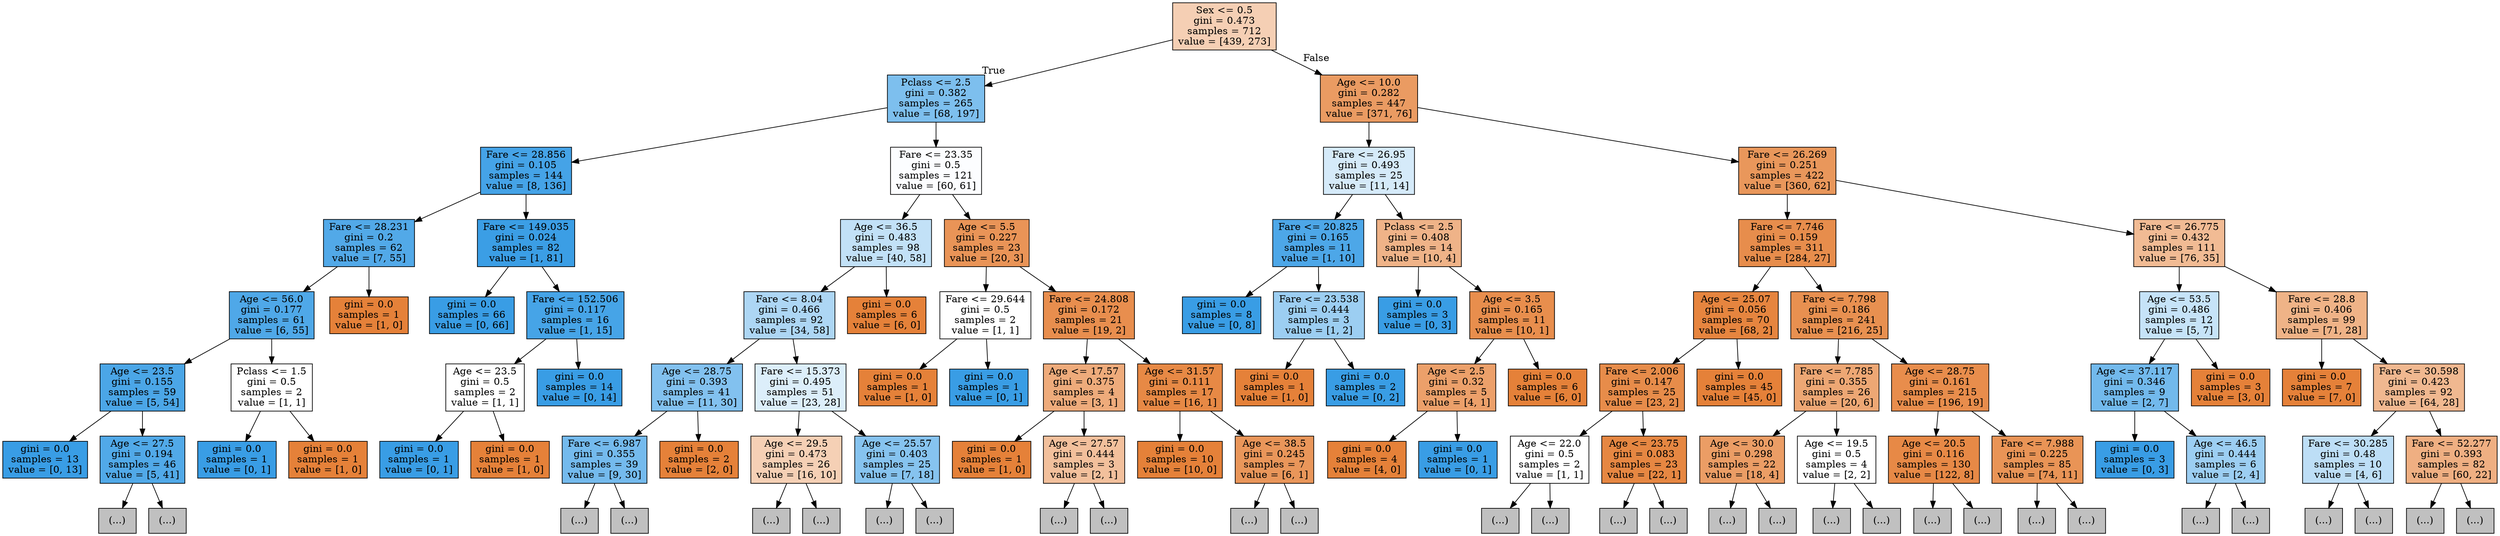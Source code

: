 digraph Tree {
node [shape=box, style="filled", color="black"] ;
0 [label="Sex <= 0.5\ngini = 0.473\nsamples = 712\nvalue = [439, 273]", fillcolor="#f5cfb4"] ;
1 [label="Pclass <= 2.5\ngini = 0.382\nsamples = 265\nvalue = [68, 197]", fillcolor="#7dbfee"] ;
0 -> 1 [labeldistance=2.5, labelangle=45, headlabel="True"] ;
2 [label="Fare <= 28.856\ngini = 0.105\nsamples = 144\nvalue = [8, 136]", fillcolor="#45a3e7"] ;
1 -> 2 ;
3 [label="Fare <= 28.231\ngini = 0.2\nsamples = 62\nvalue = [7, 55]", fillcolor="#52a9e8"] ;
2 -> 3 ;
4 [label="Age <= 56.0\ngini = 0.177\nsamples = 61\nvalue = [6, 55]", fillcolor="#4fa8e8"] ;
3 -> 4 ;
5 [label="Age <= 23.5\ngini = 0.155\nsamples = 59\nvalue = [5, 54]", fillcolor="#4ba6e7"] ;
4 -> 5 ;
6 [label="gini = 0.0\nsamples = 13\nvalue = [0, 13]", fillcolor="#399de5"] ;
5 -> 6 ;
7 [label="Age <= 27.5\ngini = 0.194\nsamples = 46\nvalue = [5, 41]", fillcolor="#51a9e8"] ;
5 -> 7 ;
8 [label="(...)", fillcolor="#C0C0C0"] ;
7 -> 8 ;
15 [label="(...)", fillcolor="#C0C0C0"] ;
7 -> 15 ;
26 [label="Pclass <= 1.5\ngini = 0.5\nsamples = 2\nvalue = [1, 1]", fillcolor="#ffffff"] ;
4 -> 26 ;
27 [label="gini = 0.0\nsamples = 1\nvalue = [0, 1]", fillcolor="#399de5"] ;
26 -> 27 ;
28 [label="gini = 0.0\nsamples = 1\nvalue = [1, 0]", fillcolor="#e58139"] ;
26 -> 28 ;
29 [label="gini = 0.0\nsamples = 1\nvalue = [1, 0]", fillcolor="#e58139"] ;
3 -> 29 ;
30 [label="Fare <= 149.035\ngini = 0.024\nsamples = 82\nvalue = [1, 81]", fillcolor="#3b9ee5"] ;
2 -> 30 ;
31 [label="gini = 0.0\nsamples = 66\nvalue = [0, 66]", fillcolor="#399de5"] ;
30 -> 31 ;
32 [label="Fare <= 152.506\ngini = 0.117\nsamples = 16\nvalue = [1, 15]", fillcolor="#46a4e7"] ;
30 -> 32 ;
33 [label="Age <= 23.5\ngini = 0.5\nsamples = 2\nvalue = [1, 1]", fillcolor="#ffffff"] ;
32 -> 33 ;
34 [label="gini = 0.0\nsamples = 1\nvalue = [0, 1]", fillcolor="#399de5"] ;
33 -> 34 ;
35 [label="gini = 0.0\nsamples = 1\nvalue = [1, 0]", fillcolor="#e58139"] ;
33 -> 35 ;
36 [label="gini = 0.0\nsamples = 14\nvalue = [0, 14]", fillcolor="#399de5"] ;
32 -> 36 ;
37 [label="Fare <= 23.35\ngini = 0.5\nsamples = 121\nvalue = [60, 61]", fillcolor="#fcfdff"] ;
1 -> 37 ;
38 [label="Age <= 36.5\ngini = 0.483\nsamples = 98\nvalue = [40, 58]", fillcolor="#c2e1f7"] ;
37 -> 38 ;
39 [label="Fare <= 8.04\ngini = 0.466\nsamples = 92\nvalue = [34, 58]", fillcolor="#add6f4"] ;
38 -> 39 ;
40 [label="Age <= 28.75\ngini = 0.393\nsamples = 41\nvalue = [11, 30]", fillcolor="#82c1ef"] ;
39 -> 40 ;
41 [label="Fare <= 6.987\ngini = 0.355\nsamples = 39\nvalue = [9, 30]", fillcolor="#74baed"] ;
40 -> 41 ;
42 [label="(...)", fillcolor="#C0C0C0"] ;
41 -> 42 ;
43 [label="(...)", fillcolor="#C0C0C0"] ;
41 -> 43 ;
66 [label="gini = 0.0\nsamples = 2\nvalue = [2, 0]", fillcolor="#e58139"] ;
40 -> 66 ;
67 [label="Fare <= 15.373\ngini = 0.495\nsamples = 51\nvalue = [23, 28]", fillcolor="#dceefa"] ;
39 -> 67 ;
68 [label="Age <= 29.5\ngini = 0.473\nsamples = 26\nvalue = [16, 10]", fillcolor="#f5d0b5"] ;
67 -> 68 ;
69 [label="(...)", fillcolor="#C0C0C0"] ;
68 -> 69 ;
86 [label="(...)", fillcolor="#C0C0C0"] ;
68 -> 86 ;
87 [label="Age <= 25.57\ngini = 0.403\nsamples = 25\nvalue = [7, 18]", fillcolor="#86c3ef"] ;
67 -> 87 ;
88 [label="(...)", fillcolor="#C0C0C0"] ;
87 -> 88 ;
93 [label="(...)", fillcolor="#C0C0C0"] ;
87 -> 93 ;
100 [label="gini = 0.0\nsamples = 6\nvalue = [6, 0]", fillcolor="#e58139"] ;
38 -> 100 ;
101 [label="Age <= 5.5\ngini = 0.227\nsamples = 23\nvalue = [20, 3]", fillcolor="#e99457"] ;
37 -> 101 ;
102 [label="Fare <= 29.644\ngini = 0.5\nsamples = 2\nvalue = [1, 1]", fillcolor="#ffffff"] ;
101 -> 102 ;
103 [label="gini = 0.0\nsamples = 1\nvalue = [1, 0]", fillcolor="#e58139"] ;
102 -> 103 ;
104 [label="gini = 0.0\nsamples = 1\nvalue = [0, 1]", fillcolor="#399de5"] ;
102 -> 104 ;
105 [label="Fare <= 24.808\ngini = 0.172\nsamples = 21\nvalue = [19, 2]", fillcolor="#e88e4e"] ;
101 -> 105 ;
106 [label="Age <= 17.57\ngini = 0.375\nsamples = 4\nvalue = [3, 1]", fillcolor="#eeab7b"] ;
105 -> 106 ;
107 [label="gini = 0.0\nsamples = 1\nvalue = [1, 0]", fillcolor="#e58139"] ;
106 -> 107 ;
108 [label="Age <= 27.57\ngini = 0.444\nsamples = 3\nvalue = [2, 1]", fillcolor="#f2c09c"] ;
106 -> 108 ;
109 [label="(...)", fillcolor="#C0C0C0"] ;
108 -> 109 ;
112 [label="(...)", fillcolor="#C0C0C0"] ;
108 -> 112 ;
113 [label="Age <= 31.57\ngini = 0.111\nsamples = 17\nvalue = [16, 1]", fillcolor="#e78945"] ;
105 -> 113 ;
114 [label="gini = 0.0\nsamples = 10\nvalue = [10, 0]", fillcolor="#e58139"] ;
113 -> 114 ;
115 [label="Age <= 38.5\ngini = 0.245\nsamples = 7\nvalue = [6, 1]", fillcolor="#e9965a"] ;
113 -> 115 ;
116 [label="(...)", fillcolor="#C0C0C0"] ;
115 -> 116 ;
117 [label="(...)", fillcolor="#C0C0C0"] ;
115 -> 117 ;
118 [label="Age <= 10.0\ngini = 0.282\nsamples = 447\nvalue = [371, 76]", fillcolor="#ea9b62"] ;
0 -> 118 [labeldistance=2.5, labelangle=-45, headlabel="False"] ;
119 [label="Fare <= 26.95\ngini = 0.493\nsamples = 25\nvalue = [11, 14]", fillcolor="#d5eaf9"] ;
118 -> 119 ;
120 [label="Fare <= 20.825\ngini = 0.165\nsamples = 11\nvalue = [1, 10]", fillcolor="#4da7e8"] ;
119 -> 120 ;
121 [label="gini = 0.0\nsamples = 8\nvalue = [0, 8]", fillcolor="#399de5"] ;
120 -> 121 ;
122 [label="Fare <= 23.538\ngini = 0.444\nsamples = 3\nvalue = [1, 2]", fillcolor="#9ccef2"] ;
120 -> 122 ;
123 [label="gini = 0.0\nsamples = 1\nvalue = [1, 0]", fillcolor="#e58139"] ;
122 -> 123 ;
124 [label="gini = 0.0\nsamples = 2\nvalue = [0, 2]", fillcolor="#399de5"] ;
122 -> 124 ;
125 [label="Pclass <= 2.5\ngini = 0.408\nsamples = 14\nvalue = [10, 4]", fillcolor="#efb388"] ;
119 -> 125 ;
126 [label="gini = 0.0\nsamples = 3\nvalue = [0, 3]", fillcolor="#399de5"] ;
125 -> 126 ;
127 [label="Age <= 3.5\ngini = 0.165\nsamples = 11\nvalue = [10, 1]", fillcolor="#e88e4d"] ;
125 -> 127 ;
128 [label="Age <= 2.5\ngini = 0.32\nsamples = 5\nvalue = [4, 1]", fillcolor="#eca06a"] ;
127 -> 128 ;
129 [label="gini = 0.0\nsamples = 4\nvalue = [4, 0]", fillcolor="#e58139"] ;
128 -> 129 ;
130 [label="gini = 0.0\nsamples = 1\nvalue = [0, 1]", fillcolor="#399de5"] ;
128 -> 130 ;
131 [label="gini = 0.0\nsamples = 6\nvalue = [6, 0]", fillcolor="#e58139"] ;
127 -> 131 ;
132 [label="Fare <= 26.269\ngini = 0.251\nsamples = 422\nvalue = [360, 62]", fillcolor="#e9975b"] ;
118 -> 132 ;
133 [label="Fare <= 7.746\ngini = 0.159\nsamples = 311\nvalue = [284, 27]", fillcolor="#e78d4c"] ;
132 -> 133 ;
134 [label="Age <= 25.07\ngini = 0.056\nsamples = 70\nvalue = [68, 2]", fillcolor="#e6853f"] ;
133 -> 134 ;
135 [label="Fare <= 2.006\ngini = 0.147\nsamples = 25\nvalue = [23, 2]", fillcolor="#e78c4a"] ;
134 -> 135 ;
136 [label="Age <= 22.0\ngini = 0.5\nsamples = 2\nvalue = [1, 1]", fillcolor="#ffffff"] ;
135 -> 136 ;
137 [label="(...)", fillcolor="#C0C0C0"] ;
136 -> 137 ;
138 [label="(...)", fillcolor="#C0C0C0"] ;
136 -> 138 ;
139 [label="Age <= 23.75\ngini = 0.083\nsamples = 23\nvalue = [22, 1]", fillcolor="#e68742"] ;
135 -> 139 ;
140 [label="(...)", fillcolor="#C0C0C0"] ;
139 -> 140 ;
141 [label="(...)", fillcolor="#C0C0C0"] ;
139 -> 141 ;
146 [label="gini = 0.0\nsamples = 45\nvalue = [45, 0]", fillcolor="#e58139"] ;
134 -> 146 ;
147 [label="Fare <= 7.798\ngini = 0.186\nsamples = 241\nvalue = [216, 25]", fillcolor="#e89050"] ;
133 -> 147 ;
148 [label="Fare <= 7.785\ngini = 0.355\nsamples = 26\nvalue = [20, 6]", fillcolor="#eda774"] ;
147 -> 148 ;
149 [label="Age <= 30.0\ngini = 0.298\nsamples = 22\nvalue = [18, 4]", fillcolor="#eb9d65"] ;
148 -> 149 ;
150 [label="(...)", fillcolor="#C0C0C0"] ;
149 -> 150 ;
163 [label="(...)", fillcolor="#C0C0C0"] ;
149 -> 163 ;
164 [label="Age <= 19.5\ngini = 0.5\nsamples = 4\nvalue = [2, 2]", fillcolor="#ffffff"] ;
148 -> 164 ;
165 [label="(...)", fillcolor="#C0C0C0"] ;
164 -> 165 ;
166 [label="(...)", fillcolor="#C0C0C0"] ;
164 -> 166 ;
171 [label="Age <= 28.75\ngini = 0.161\nsamples = 215\nvalue = [196, 19]", fillcolor="#e88d4c"] ;
147 -> 171 ;
172 [label="Age <= 20.5\ngini = 0.116\nsamples = 130\nvalue = [122, 8]", fillcolor="#e78946"] ;
171 -> 172 ;
173 [label="(...)", fillcolor="#C0C0C0"] ;
172 -> 173 ;
190 [label="(...)", fillcolor="#C0C0C0"] ;
172 -> 190 ;
199 [label="Fare <= 7.988\ngini = 0.225\nsamples = 85\nvalue = [74, 11]", fillcolor="#e99456"] ;
171 -> 199 ;
200 [label="(...)", fillcolor="#C0C0C0"] ;
199 -> 200 ;
219 [label="(...)", fillcolor="#C0C0C0"] ;
199 -> 219 ;
244 [label="Fare <= 26.775\ngini = 0.432\nsamples = 111\nvalue = [76, 35]", fillcolor="#f1bb94"] ;
132 -> 244 ;
245 [label="Age <= 53.5\ngini = 0.486\nsamples = 12\nvalue = [5, 7]", fillcolor="#c6e3f8"] ;
244 -> 245 ;
246 [label="Age <= 37.117\ngini = 0.346\nsamples = 9\nvalue = [2, 7]", fillcolor="#72b9ec"] ;
245 -> 246 ;
247 [label="gini = 0.0\nsamples = 3\nvalue = [0, 3]", fillcolor="#399de5"] ;
246 -> 247 ;
248 [label="Age <= 46.5\ngini = 0.444\nsamples = 6\nvalue = [2, 4]", fillcolor="#9ccef2"] ;
246 -> 248 ;
249 [label="(...)", fillcolor="#C0C0C0"] ;
248 -> 249 ;
254 [label="(...)", fillcolor="#C0C0C0"] ;
248 -> 254 ;
255 [label="gini = 0.0\nsamples = 3\nvalue = [3, 0]", fillcolor="#e58139"] ;
245 -> 255 ;
256 [label="Fare <= 28.8\ngini = 0.406\nsamples = 99\nvalue = [71, 28]", fillcolor="#efb387"] ;
244 -> 256 ;
257 [label="gini = 0.0\nsamples = 7\nvalue = [7, 0]", fillcolor="#e58139"] ;
256 -> 257 ;
258 [label="Fare <= 30.598\ngini = 0.423\nsamples = 92\nvalue = [64, 28]", fillcolor="#f0b890"] ;
256 -> 258 ;
259 [label="Fare <= 30.285\ngini = 0.48\nsamples = 10\nvalue = [4, 6]", fillcolor="#bddef6"] ;
258 -> 259 ;
260 [label="(...)", fillcolor="#C0C0C0"] ;
259 -> 260 ;
269 [label="(...)", fillcolor="#C0C0C0"] ;
259 -> 269 ;
270 [label="Fare <= 52.277\ngini = 0.393\nsamples = 82\nvalue = [60, 22]", fillcolor="#efaf82"] ;
258 -> 270 ;
271 [label="(...)", fillcolor="#C0C0C0"] ;
270 -> 271 ;
284 [label="(...)", fillcolor="#C0C0C0"] ;
270 -> 284 ;
}